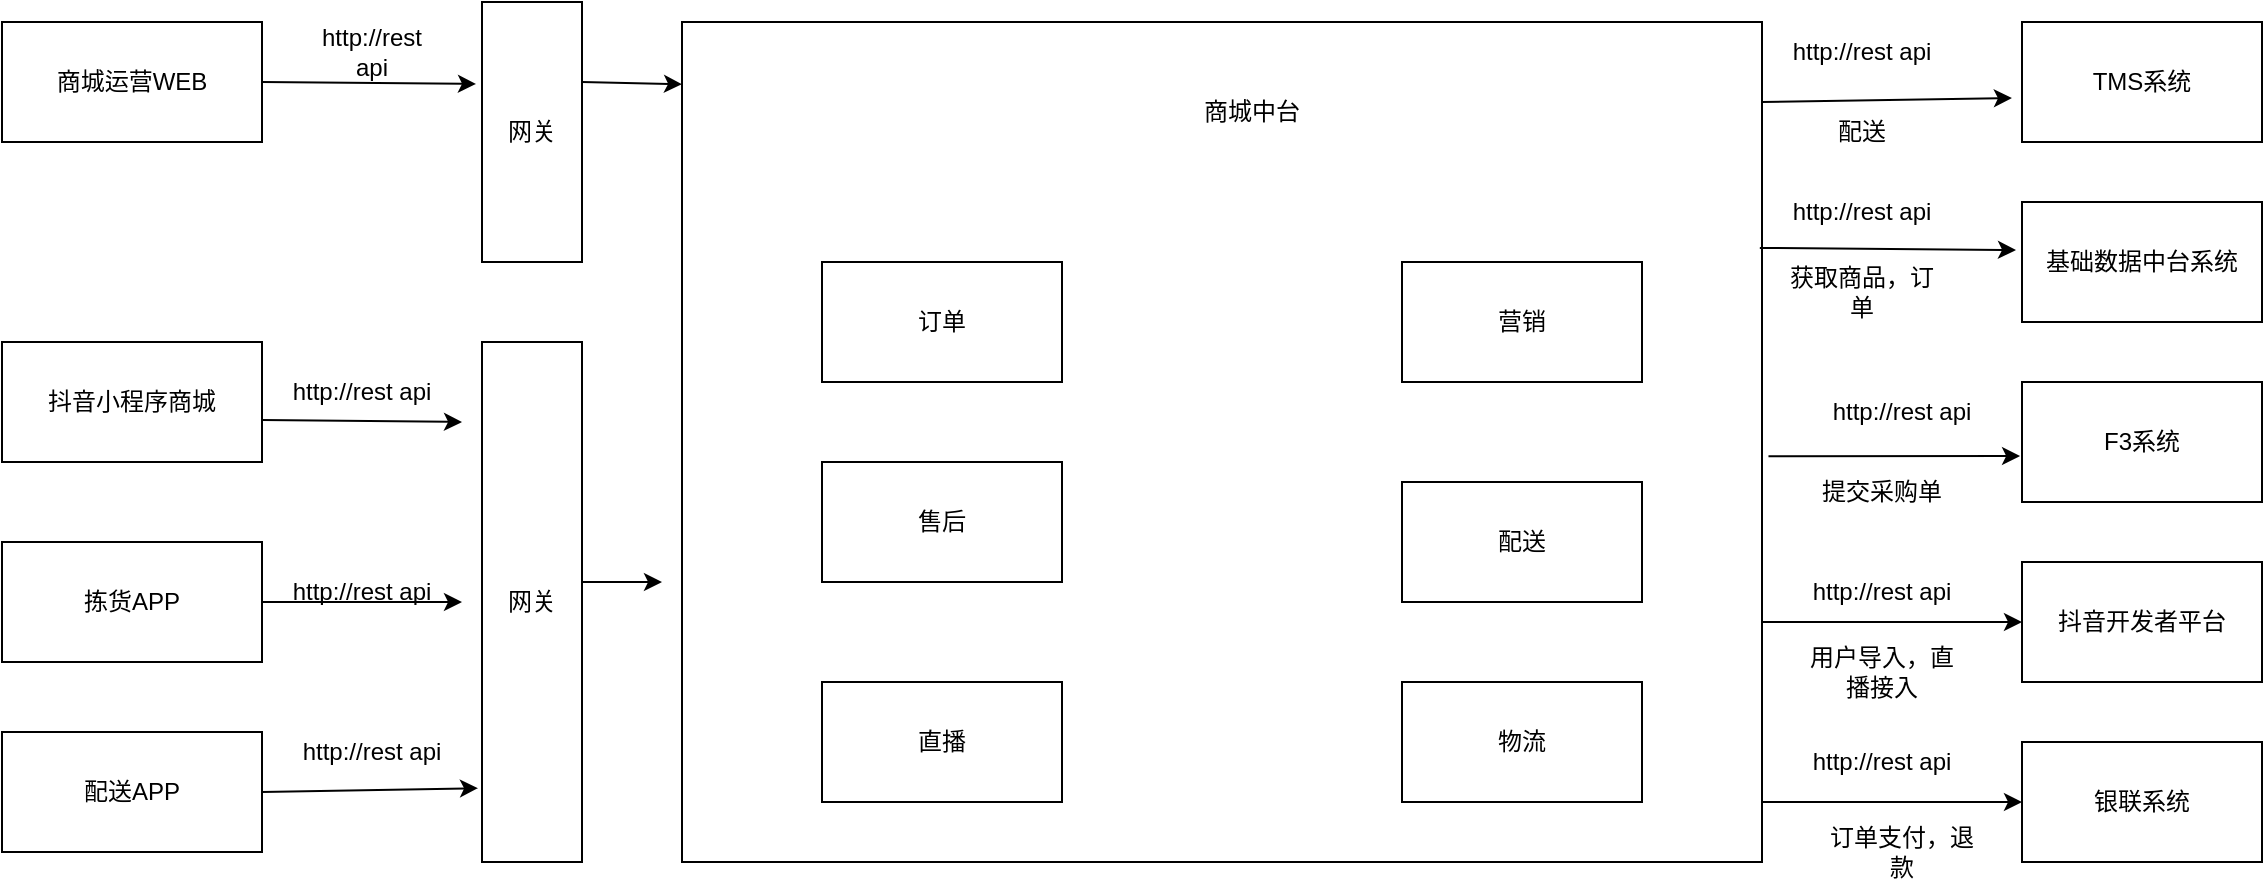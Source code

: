 <mxfile version="21.6.1" type="github">
  <diagram name="第 1 页" id="n1kHVQZ1q88pi1r-fSgN">
    <mxGraphModel dx="2261" dy="764" grid="1" gridSize="10" guides="1" tooltips="1" connect="1" arrows="1" fold="1" page="1" pageScale="1" pageWidth="827" pageHeight="1169" math="0" shadow="0">
      <root>
        <mxCell id="0" />
        <mxCell id="1" parent="0" />
        <mxCell id="bpdRfm3bWkFXbnOVartd-1" value="" style="rounded=0;whiteSpace=wrap;html=1;" vertex="1" parent="1">
          <mxGeometry x="110" y="170" width="540" height="420" as="geometry" />
        </mxCell>
        <mxCell id="bpdRfm3bWkFXbnOVartd-2" value="TMS系统" style="rounded=0;whiteSpace=wrap;html=1;" vertex="1" parent="1">
          <mxGeometry x="780" y="170" width="120" height="60" as="geometry" />
        </mxCell>
        <mxCell id="bpdRfm3bWkFXbnOVartd-3" value="基础数据中台系统" style="rounded=0;whiteSpace=wrap;html=1;" vertex="1" parent="1">
          <mxGeometry x="780" y="260" width="120" height="60" as="geometry" />
        </mxCell>
        <mxCell id="bpdRfm3bWkFXbnOVartd-4" value="F3系统" style="rounded=0;whiteSpace=wrap;html=1;" vertex="1" parent="1">
          <mxGeometry x="780" y="350" width="120" height="60" as="geometry" />
        </mxCell>
        <mxCell id="bpdRfm3bWkFXbnOVartd-5" value="抖音开发者平台" style="rounded=0;whiteSpace=wrap;html=1;" vertex="1" parent="1">
          <mxGeometry x="780" y="440" width="120" height="60" as="geometry" />
        </mxCell>
        <mxCell id="bpdRfm3bWkFXbnOVartd-6" value="抖音小程序商城" style="rounded=0;whiteSpace=wrap;html=1;" vertex="1" parent="1">
          <mxGeometry x="-230" y="330" width="130" height="60" as="geometry" />
        </mxCell>
        <mxCell id="bpdRfm3bWkFXbnOVartd-7" value="商城运营WEB" style="rounded=0;whiteSpace=wrap;html=1;" vertex="1" parent="1">
          <mxGeometry x="-230" y="170" width="130" height="60" as="geometry" />
        </mxCell>
        <mxCell id="bpdRfm3bWkFXbnOVartd-8" value="拣货APP" style="rounded=0;whiteSpace=wrap;html=1;" vertex="1" parent="1">
          <mxGeometry x="-230" y="430" width="130" height="60" as="geometry" />
        </mxCell>
        <mxCell id="bpdRfm3bWkFXbnOVartd-9" value="配送APP" style="rounded=0;whiteSpace=wrap;html=1;" vertex="1" parent="1">
          <mxGeometry x="-230" y="525" width="130" height="60" as="geometry" />
        </mxCell>
        <mxCell id="bpdRfm3bWkFXbnOVartd-12" value="网关" style="rounded=0;whiteSpace=wrap;html=1;" vertex="1" parent="1">
          <mxGeometry x="10" y="160" width="50" height="130" as="geometry" />
        </mxCell>
        <mxCell id="bpdRfm3bWkFXbnOVartd-14" value="&lt;span style=&quot;font-weight: normal;&quot;&gt;网关&lt;/span&gt;" style="rounded=0;whiteSpace=wrap;html=1;fontStyle=1" vertex="1" parent="1">
          <mxGeometry x="10" y="330" width="50" height="260" as="geometry" />
        </mxCell>
        <mxCell id="bpdRfm3bWkFXbnOVartd-15" value="售后" style="rounded=0;whiteSpace=wrap;html=1;" vertex="1" parent="1">
          <mxGeometry x="180" y="390" width="120" height="60" as="geometry" />
        </mxCell>
        <mxCell id="bpdRfm3bWkFXbnOVartd-16" value="配送" style="rounded=0;whiteSpace=wrap;html=1;" vertex="1" parent="1">
          <mxGeometry x="470" y="400" width="120" height="60" as="geometry" />
        </mxCell>
        <mxCell id="bpdRfm3bWkFXbnOVartd-17" value="直播" style="rounded=0;whiteSpace=wrap;html=1;" vertex="1" parent="1">
          <mxGeometry x="180" y="500" width="120" height="60" as="geometry" />
        </mxCell>
        <mxCell id="bpdRfm3bWkFXbnOVartd-18" value="物流" style="rounded=0;whiteSpace=wrap;html=1;" vertex="1" parent="1">
          <mxGeometry x="470" y="500" width="120" height="60" as="geometry" />
        </mxCell>
        <mxCell id="bpdRfm3bWkFXbnOVartd-21" value="订单" style="rounded=0;whiteSpace=wrap;html=1;" vertex="1" parent="1">
          <mxGeometry x="180" y="290" width="120" height="60" as="geometry" />
        </mxCell>
        <mxCell id="bpdRfm3bWkFXbnOVartd-22" value="营销" style="rounded=0;whiteSpace=wrap;html=1;" vertex="1" parent="1">
          <mxGeometry x="470" y="290" width="120" height="60" as="geometry" />
        </mxCell>
        <mxCell id="bpdRfm3bWkFXbnOVartd-24" value="商城中台" style="text;html=1;strokeColor=none;fillColor=none;align=center;verticalAlign=middle;whiteSpace=wrap;rounded=0;" vertex="1" parent="1">
          <mxGeometry x="320" y="200" width="150" height="30" as="geometry" />
        </mxCell>
        <mxCell id="bpdRfm3bWkFXbnOVartd-25" value="" style="endArrow=classic;html=1;rounded=0;entryX=-0.06;entryY=0.315;entryDx=0;entryDy=0;entryPerimeter=0;exitX=1;exitY=0.5;exitDx=0;exitDy=0;" edge="1" parent="1" source="bpdRfm3bWkFXbnOVartd-7" target="bpdRfm3bWkFXbnOVartd-12">
          <mxGeometry width="50" height="50" relative="1" as="geometry">
            <mxPoint x="-30" y="200" as="sourcePoint" />
            <mxPoint x="20" y="150" as="targetPoint" />
          </mxGeometry>
        </mxCell>
        <mxCell id="bpdRfm3bWkFXbnOVartd-26" value="" style="endArrow=classic;html=1;rounded=0;entryX=0;entryY=0.074;entryDx=0;entryDy=0;entryPerimeter=0;" edge="1" parent="1" target="bpdRfm3bWkFXbnOVartd-1">
          <mxGeometry width="50" height="50" relative="1" as="geometry">
            <mxPoint x="60" y="200" as="sourcePoint" />
            <mxPoint x="110" y="150" as="targetPoint" />
          </mxGeometry>
        </mxCell>
        <mxCell id="bpdRfm3bWkFXbnOVartd-27" value="" style="endArrow=classic;html=1;rounded=0;exitX=1;exitY=0.65;exitDx=0;exitDy=0;exitPerimeter=0;" edge="1" parent="1" source="bpdRfm3bWkFXbnOVartd-6">
          <mxGeometry width="50" height="50" relative="1" as="geometry">
            <mxPoint x="-30" y="370" as="sourcePoint" />
            <mxPoint y="370" as="targetPoint" />
          </mxGeometry>
        </mxCell>
        <mxCell id="bpdRfm3bWkFXbnOVartd-29" value="" style="endArrow=classic;html=1;rounded=0;exitX=1;exitY=0.5;exitDx=0;exitDy=0;" edge="1" parent="1" source="bpdRfm3bWkFXbnOVartd-8">
          <mxGeometry width="50" height="50" relative="1" as="geometry">
            <mxPoint x="-20" y="380" as="sourcePoint" />
            <mxPoint y="460" as="targetPoint" />
          </mxGeometry>
        </mxCell>
        <mxCell id="bpdRfm3bWkFXbnOVartd-30" value="" style="endArrow=classic;html=1;rounded=0;entryX=-0.04;entryY=0.858;entryDx=0;entryDy=0;entryPerimeter=0;exitX=1;exitY=0.5;exitDx=0;exitDy=0;" edge="1" parent="1" source="bpdRfm3bWkFXbnOVartd-9" target="bpdRfm3bWkFXbnOVartd-14">
          <mxGeometry width="50" height="50" relative="1" as="geometry">
            <mxPoint x="-20" y="380" as="sourcePoint" />
            <mxPoint x="10" y="380" as="targetPoint" />
          </mxGeometry>
        </mxCell>
        <mxCell id="bpdRfm3bWkFXbnOVartd-31" value="" style="endArrow=classic;html=1;rounded=0;" edge="1" parent="1">
          <mxGeometry width="50" height="50" relative="1" as="geometry">
            <mxPoint x="60" y="450" as="sourcePoint" />
            <mxPoint x="100" y="450" as="targetPoint" />
          </mxGeometry>
        </mxCell>
        <mxCell id="bpdRfm3bWkFXbnOVartd-32" value="" style="endArrow=classic;html=1;rounded=0;entryX=-0.042;entryY=0.633;entryDx=0;entryDy=0;entryPerimeter=0;" edge="1" parent="1" target="bpdRfm3bWkFXbnOVartd-2">
          <mxGeometry width="50" height="50" relative="1" as="geometry">
            <mxPoint x="650" y="210" as="sourcePoint" />
            <mxPoint x="700" y="210" as="targetPoint" />
          </mxGeometry>
        </mxCell>
        <mxCell id="bpdRfm3bWkFXbnOVartd-33" value="银联系统" style="rounded=0;whiteSpace=wrap;html=1;" vertex="1" parent="1">
          <mxGeometry x="780" y="530" width="120" height="60" as="geometry" />
        </mxCell>
        <mxCell id="bpdRfm3bWkFXbnOVartd-35" value="" style="endArrow=classic;html=1;rounded=0;exitX=0.998;exitY=0.269;exitDx=0;exitDy=0;exitPerimeter=0;entryX=-0.025;entryY=0.4;entryDx=0;entryDy=0;entryPerimeter=0;" edge="1" parent="1" source="bpdRfm3bWkFXbnOVartd-1" target="bpdRfm3bWkFXbnOVartd-3">
          <mxGeometry width="50" height="50" relative="1" as="geometry">
            <mxPoint x="660" y="220" as="sourcePoint" />
            <mxPoint x="700" y="283" as="targetPoint" />
          </mxGeometry>
        </mxCell>
        <mxCell id="bpdRfm3bWkFXbnOVartd-36" value="" style="endArrow=classic;html=1;rounded=0;exitX=1.006;exitY=0.517;exitDx=0;exitDy=0;exitPerimeter=0;entryX=-0.008;entryY=0.617;entryDx=0;entryDy=0;entryPerimeter=0;" edge="1" parent="1" source="bpdRfm3bWkFXbnOVartd-1" target="bpdRfm3bWkFXbnOVartd-4">
          <mxGeometry width="50" height="50" relative="1" as="geometry">
            <mxPoint x="659" y="293" as="sourcePoint" />
            <mxPoint x="710" y="293" as="targetPoint" />
          </mxGeometry>
        </mxCell>
        <mxCell id="bpdRfm3bWkFXbnOVartd-37" value="" style="endArrow=classic;html=1;rounded=0;entryX=0;entryY=0.5;entryDx=0;entryDy=0;" edge="1" parent="1" target="bpdRfm3bWkFXbnOVartd-5">
          <mxGeometry width="50" height="50" relative="1" as="geometry">
            <mxPoint x="650" y="470" as="sourcePoint" />
            <mxPoint x="700" y="420" as="targetPoint" />
          </mxGeometry>
        </mxCell>
        <mxCell id="bpdRfm3bWkFXbnOVartd-38" value="" style="endArrow=classic;html=1;rounded=0;entryX=0;entryY=0.5;entryDx=0;entryDy=0;" edge="1" parent="1" target="bpdRfm3bWkFXbnOVartd-33">
          <mxGeometry width="50" height="50" relative="1" as="geometry">
            <mxPoint x="650" y="560" as="sourcePoint" />
            <mxPoint x="700" y="510" as="targetPoint" />
          </mxGeometry>
        </mxCell>
        <mxCell id="bpdRfm3bWkFXbnOVartd-39" value="http://rest api" style="text;html=1;strokeColor=none;fillColor=none;align=center;verticalAlign=middle;whiteSpace=wrap;rounded=0;" vertex="1" parent="1">
          <mxGeometry x="-80" y="170" width="70" height="30" as="geometry" />
        </mxCell>
        <mxCell id="bpdRfm3bWkFXbnOVartd-40" value="http://rest api" style="text;html=1;strokeColor=none;fillColor=none;align=center;verticalAlign=middle;whiteSpace=wrap;rounded=0;" vertex="1" parent="1">
          <mxGeometry x="-90" y="340" width="80" height="30" as="geometry" />
        </mxCell>
        <mxCell id="bpdRfm3bWkFXbnOVartd-41" value="http://rest api" style="text;html=1;strokeColor=none;fillColor=none;align=center;verticalAlign=middle;whiteSpace=wrap;rounded=0;" vertex="1" parent="1">
          <mxGeometry x="-90" y="440" width="80" height="30" as="geometry" />
        </mxCell>
        <mxCell id="bpdRfm3bWkFXbnOVartd-42" value="http://rest api" style="text;html=1;strokeColor=none;fillColor=none;align=center;verticalAlign=middle;whiteSpace=wrap;rounded=0;" vertex="1" parent="1">
          <mxGeometry x="-85" y="520" width="80" height="30" as="geometry" />
        </mxCell>
        <mxCell id="bpdRfm3bWkFXbnOVartd-43" value="http://rest api" style="text;html=1;strokeColor=none;fillColor=none;align=center;verticalAlign=middle;whiteSpace=wrap;rounded=0;" vertex="1" parent="1">
          <mxGeometry x="660" y="170" width="80" height="30" as="geometry" />
        </mxCell>
        <mxCell id="bpdRfm3bWkFXbnOVartd-44" value="http://rest api" style="text;html=1;strokeColor=none;fillColor=none;align=center;verticalAlign=middle;whiteSpace=wrap;rounded=0;" vertex="1" parent="1">
          <mxGeometry x="660" y="250" width="80" height="30" as="geometry" />
        </mxCell>
        <mxCell id="bpdRfm3bWkFXbnOVartd-45" value="获取商品，订单" style="text;html=1;strokeColor=none;fillColor=none;align=center;verticalAlign=middle;whiteSpace=wrap;rounded=0;" vertex="1" parent="1">
          <mxGeometry x="660" y="290" width="80" height="30" as="geometry" />
        </mxCell>
        <mxCell id="bpdRfm3bWkFXbnOVartd-46" value="配送" style="text;html=1;strokeColor=none;fillColor=none;align=center;verticalAlign=middle;whiteSpace=wrap;rounded=0;" vertex="1" parent="1">
          <mxGeometry x="670" y="210" width="60" height="30" as="geometry" />
        </mxCell>
        <mxCell id="bpdRfm3bWkFXbnOVartd-48" value="提交采购单" style="text;html=1;strokeColor=none;fillColor=none;align=center;verticalAlign=middle;whiteSpace=wrap;rounded=0;" vertex="1" parent="1">
          <mxGeometry x="670" y="390" width="80" height="30" as="geometry" />
        </mxCell>
        <mxCell id="bpdRfm3bWkFXbnOVartd-49" value="用户导入，直播接入" style="text;html=1;strokeColor=none;fillColor=none;align=center;verticalAlign=middle;whiteSpace=wrap;rounded=0;" vertex="1" parent="1">
          <mxGeometry x="670" y="480" width="80" height="30" as="geometry" />
        </mxCell>
        <mxCell id="bpdRfm3bWkFXbnOVartd-50" value="订单支付，退款" style="text;html=1;strokeColor=none;fillColor=none;align=center;verticalAlign=middle;whiteSpace=wrap;rounded=0;" vertex="1" parent="1">
          <mxGeometry x="680" y="570" width="80" height="30" as="geometry" />
        </mxCell>
        <mxCell id="bpdRfm3bWkFXbnOVartd-51" value="http://rest api" style="text;html=1;strokeColor=none;fillColor=none;align=center;verticalAlign=middle;whiteSpace=wrap;rounded=0;" vertex="1" parent="1">
          <mxGeometry x="670" y="440" width="80" height="30" as="geometry" />
        </mxCell>
        <mxCell id="bpdRfm3bWkFXbnOVartd-52" value="http://rest api" style="text;html=1;strokeColor=none;fillColor=none;align=center;verticalAlign=middle;whiteSpace=wrap;rounded=0;" vertex="1" parent="1">
          <mxGeometry x="680" y="350" width="80" height="30" as="geometry" />
        </mxCell>
        <mxCell id="bpdRfm3bWkFXbnOVartd-53" value="http://rest api" style="text;html=1;strokeColor=none;fillColor=none;align=center;verticalAlign=middle;whiteSpace=wrap;rounded=0;" vertex="1" parent="1">
          <mxGeometry x="670" y="525" width="80" height="30" as="geometry" />
        </mxCell>
      </root>
    </mxGraphModel>
  </diagram>
</mxfile>
